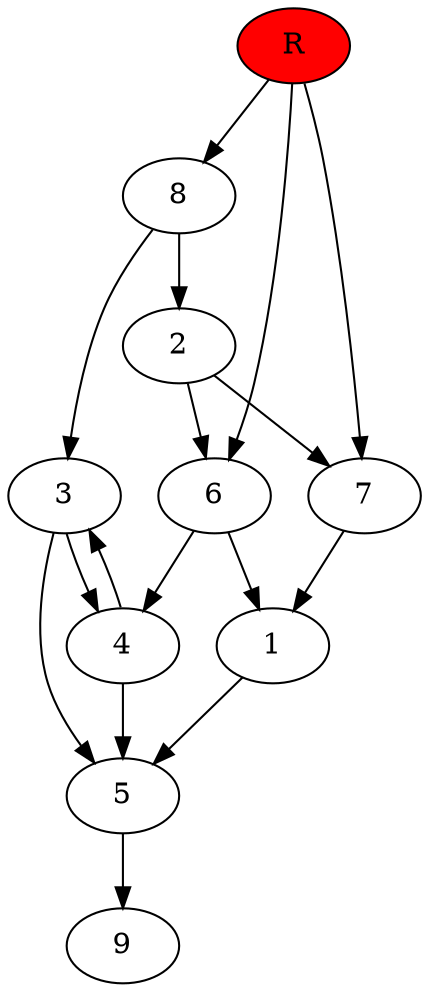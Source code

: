 digraph prb7576 {
	1
	2
	3
	4
	5
	6
	7
	8
	R [fillcolor="#ff0000" style=filled]
	1 -> 5
	2 -> 6
	2 -> 7
	3 -> 4
	3 -> 5
	4 -> 3
	4 -> 5
	5 -> 9
	6 -> 1
	6 -> 4
	7 -> 1
	8 -> 2
	8 -> 3
	R -> 6
	R -> 7
	R -> 8
}
